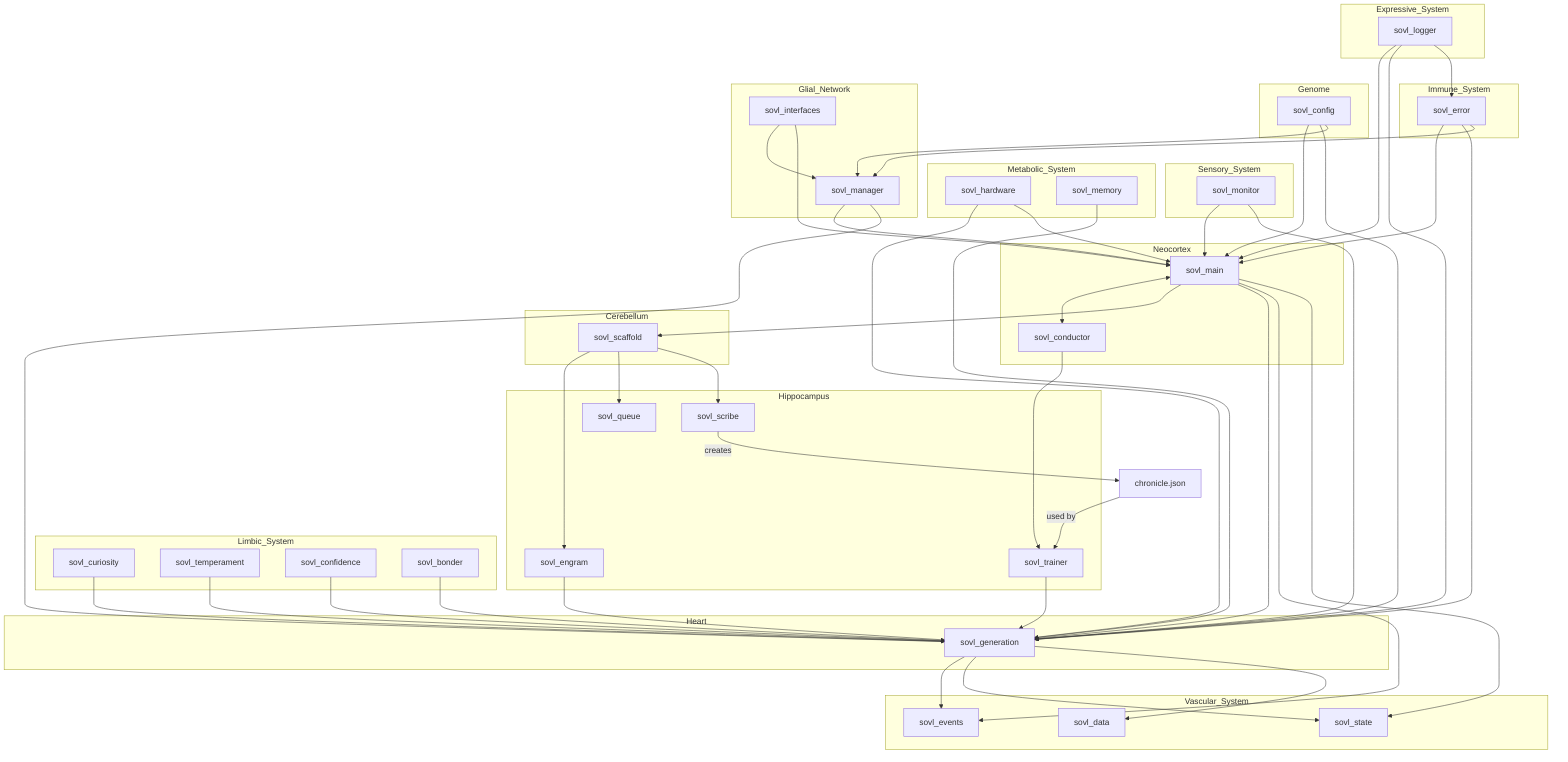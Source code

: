 graph TD
    %% Neocortex
    subgraph Neocortex
        sovl_main
        sovl_conductor
    end

    %% Limbic System
    subgraph Limbic_System
        sovl_curiosity
        sovl_temperament
        sovl_confidence
        sovl_bonder
    end

    %% Hippocampus
    subgraph Hippocampus
        sovl_engram
        sovl_queue
        sovl_scribe
        sovl_trainer
    end

    %% Cerebellum
    subgraph Cerebellum
        sovl_scaffold
    end

    %% Heart
    subgraph Heart
        sovl_generation
    end

    %% Vascular System
    subgraph Vascular_System
        sovl_events
        sovl_state
        sovl_data
    end

    %% Sensory System
    subgraph Sensory_System
        sovl_monitor
    end

    %% Immune System
    subgraph Immune_System
        sovl_error
    end

    %% Metabolic System
    subgraph Metabolic_System
        sovl_hardware
        sovl_memory
    end

    %% Genome
    subgraph Genome
        sovl_config
    end

    %% Glial Network
    subgraph Glial_Network
        sovl_manager
        sovl_interfaces
    end

    %% Expressive System
    subgraph Expressive_System
        sovl_logger
    end

    %% Chronicle Artifact
    chronicle["chronicle.json"]

    %% Flows
    sovl_main <--> sovl_conductor
    sovl_main --> sovl_scaffold
    sovl_main --> sovl_generation
    sovl_conductor --> sovl_trainer
    sovl_scaffold --> sovl_engram
    sovl_scaffold --> sovl_queue
    sovl_scaffold --> sovl_scribe

    %% Limbic System flows into Heart
    sovl_curiosity --> sovl_generation
    sovl_temperament --> sovl_generation
    sovl_confidence --> sovl_generation
    sovl_bonder --> sovl_generation

    %% Hippocampus supports Heart
    sovl_engram --> sovl_generation
    sovl_trainer --> sovl_generation

    %% Chronicle data flow
    sovl_scribe -- creates --> chronicle
    chronicle -- used by --> sovl_trainer

    %% Vascular System connects to Heart and Neocortex
    sovl_generation --> sovl_events
    sovl_generation --> sovl_state
    sovl_generation --> sovl_data
    sovl_main --> sovl_events
    sovl_main --> sovl_state

    %% Sensory System reports to Neocortex and Heart
    sovl_monitor --> sovl_main
    sovl_monitor --> sovl_generation

    %% Immune System monitors all
    sovl_error --> sovl_main
    sovl_error --> sovl_generation
    sovl_error --> sovl_manager

    %% Metabolic System supports Heart and Neocortex
    sovl_hardware --> sovl_generation
    sovl_memory --> sovl_generation
    sovl_hardware --> sovl_main

    %% Genome configures all
    sovl_config --> sovl_main
    sovl_config --> sovl_generation
    sovl_config --> sovl_manager

    %% Glial Network ties together
    sovl_manager --> sovl_main
    sovl_manager --> sovl_generation
    sovl_interfaces --> sovl_manager
    sovl_interfaces --> sovl_main

    %% Expressive System logs for all
    sovl_logger --> sovl_main
    sovl_logger --> sovl_generation
    sovl_logger --> sovl_error